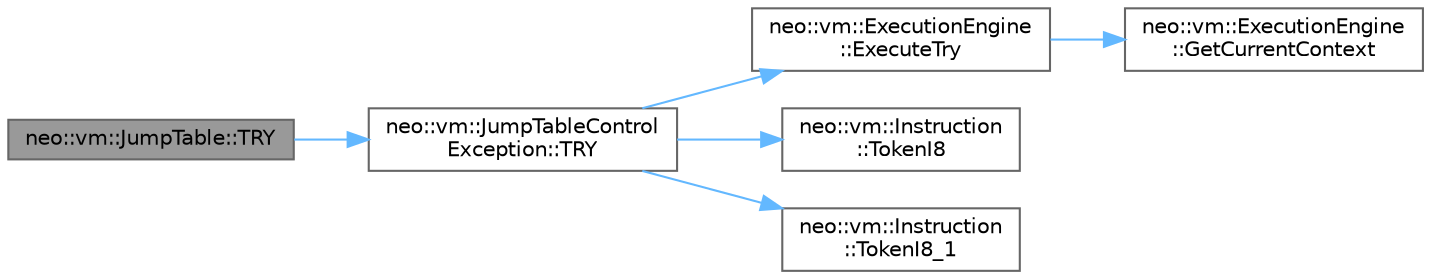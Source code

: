 digraph "neo::vm::JumpTable::TRY"
{
 // LATEX_PDF_SIZE
  bgcolor="transparent";
  edge [fontname=Helvetica,fontsize=10,labelfontname=Helvetica,labelfontsize=10];
  node [fontname=Helvetica,fontsize=10,shape=box,height=0.2,width=0.4];
  rankdir="LR";
  Node1 [id="Node000001",label="neo::vm::JumpTable::TRY",height=0.2,width=0.4,color="gray40", fillcolor="grey60", style="filled", fontcolor="black",tooltip=" "];
  Node1 -> Node2 [id="edge1_Node000001_Node000002",color="steelblue1",style="solid",tooltip=" "];
  Node2 [id="Node000002",label="neo::vm::JumpTableControl\lException::TRY",height=0.2,width=0.4,color="grey40", fillcolor="white", style="filled",URL="$classneo_1_1vm_1_1_jump_table_control_exception.html#aa7f2a57ed2db82d18e6d80aad8d834dd",tooltip=" "];
  Node2 -> Node3 [id="edge2_Node000002_Node000003",color="steelblue1",style="solid",tooltip=" "];
  Node3 [id="Node000003",label="neo::vm::ExecutionEngine\l::ExecuteTry",height=0.2,width=0.4,color="grey40", fillcolor="white", style="filled",URL="$classneo_1_1vm_1_1_execution_engine.html#a5cd2f17ac8d8c243afd3b6899d41aaf2",tooltip="Executes a try operation."];
  Node3 -> Node4 [id="edge3_Node000003_Node000004",color="steelblue1",style="solid",tooltip=" "];
  Node4 [id="Node000004",label="neo::vm::ExecutionEngine\l::GetCurrentContext",height=0.2,width=0.4,color="grey40", fillcolor="white", style="filled",URL="$classneo_1_1vm_1_1_execution_engine.html#a8301f5b182f15a7c9302c1b65cbf9220",tooltip="Gets the current context."];
  Node2 -> Node5 [id="edge4_Node000002_Node000005",color="steelblue1",style="solid",tooltip=" "];
  Node5 [id="Node000005",label="neo::vm::Instruction\l::TokenI8",height=0.2,width=0.4,color="grey40", fillcolor="white", style="filled",URL="$classneo_1_1vm_1_1_instruction.html#ae24c253c025b65e62f49e892056fc7fb",tooltip="Gets the first operand as int8_t."];
  Node2 -> Node6 [id="edge5_Node000002_Node000006",color="steelblue1",style="solid",tooltip=" "];
  Node6 [id="Node000006",label="neo::vm::Instruction\l::TokenI8_1",height=0.2,width=0.4,color="grey40", fillcolor="white", style="filled",URL="$classneo_1_1vm_1_1_instruction.html#a1b15303c6e01b809a03690ac066e2f21",tooltip="Gets the second operand as int8_t."];
}
